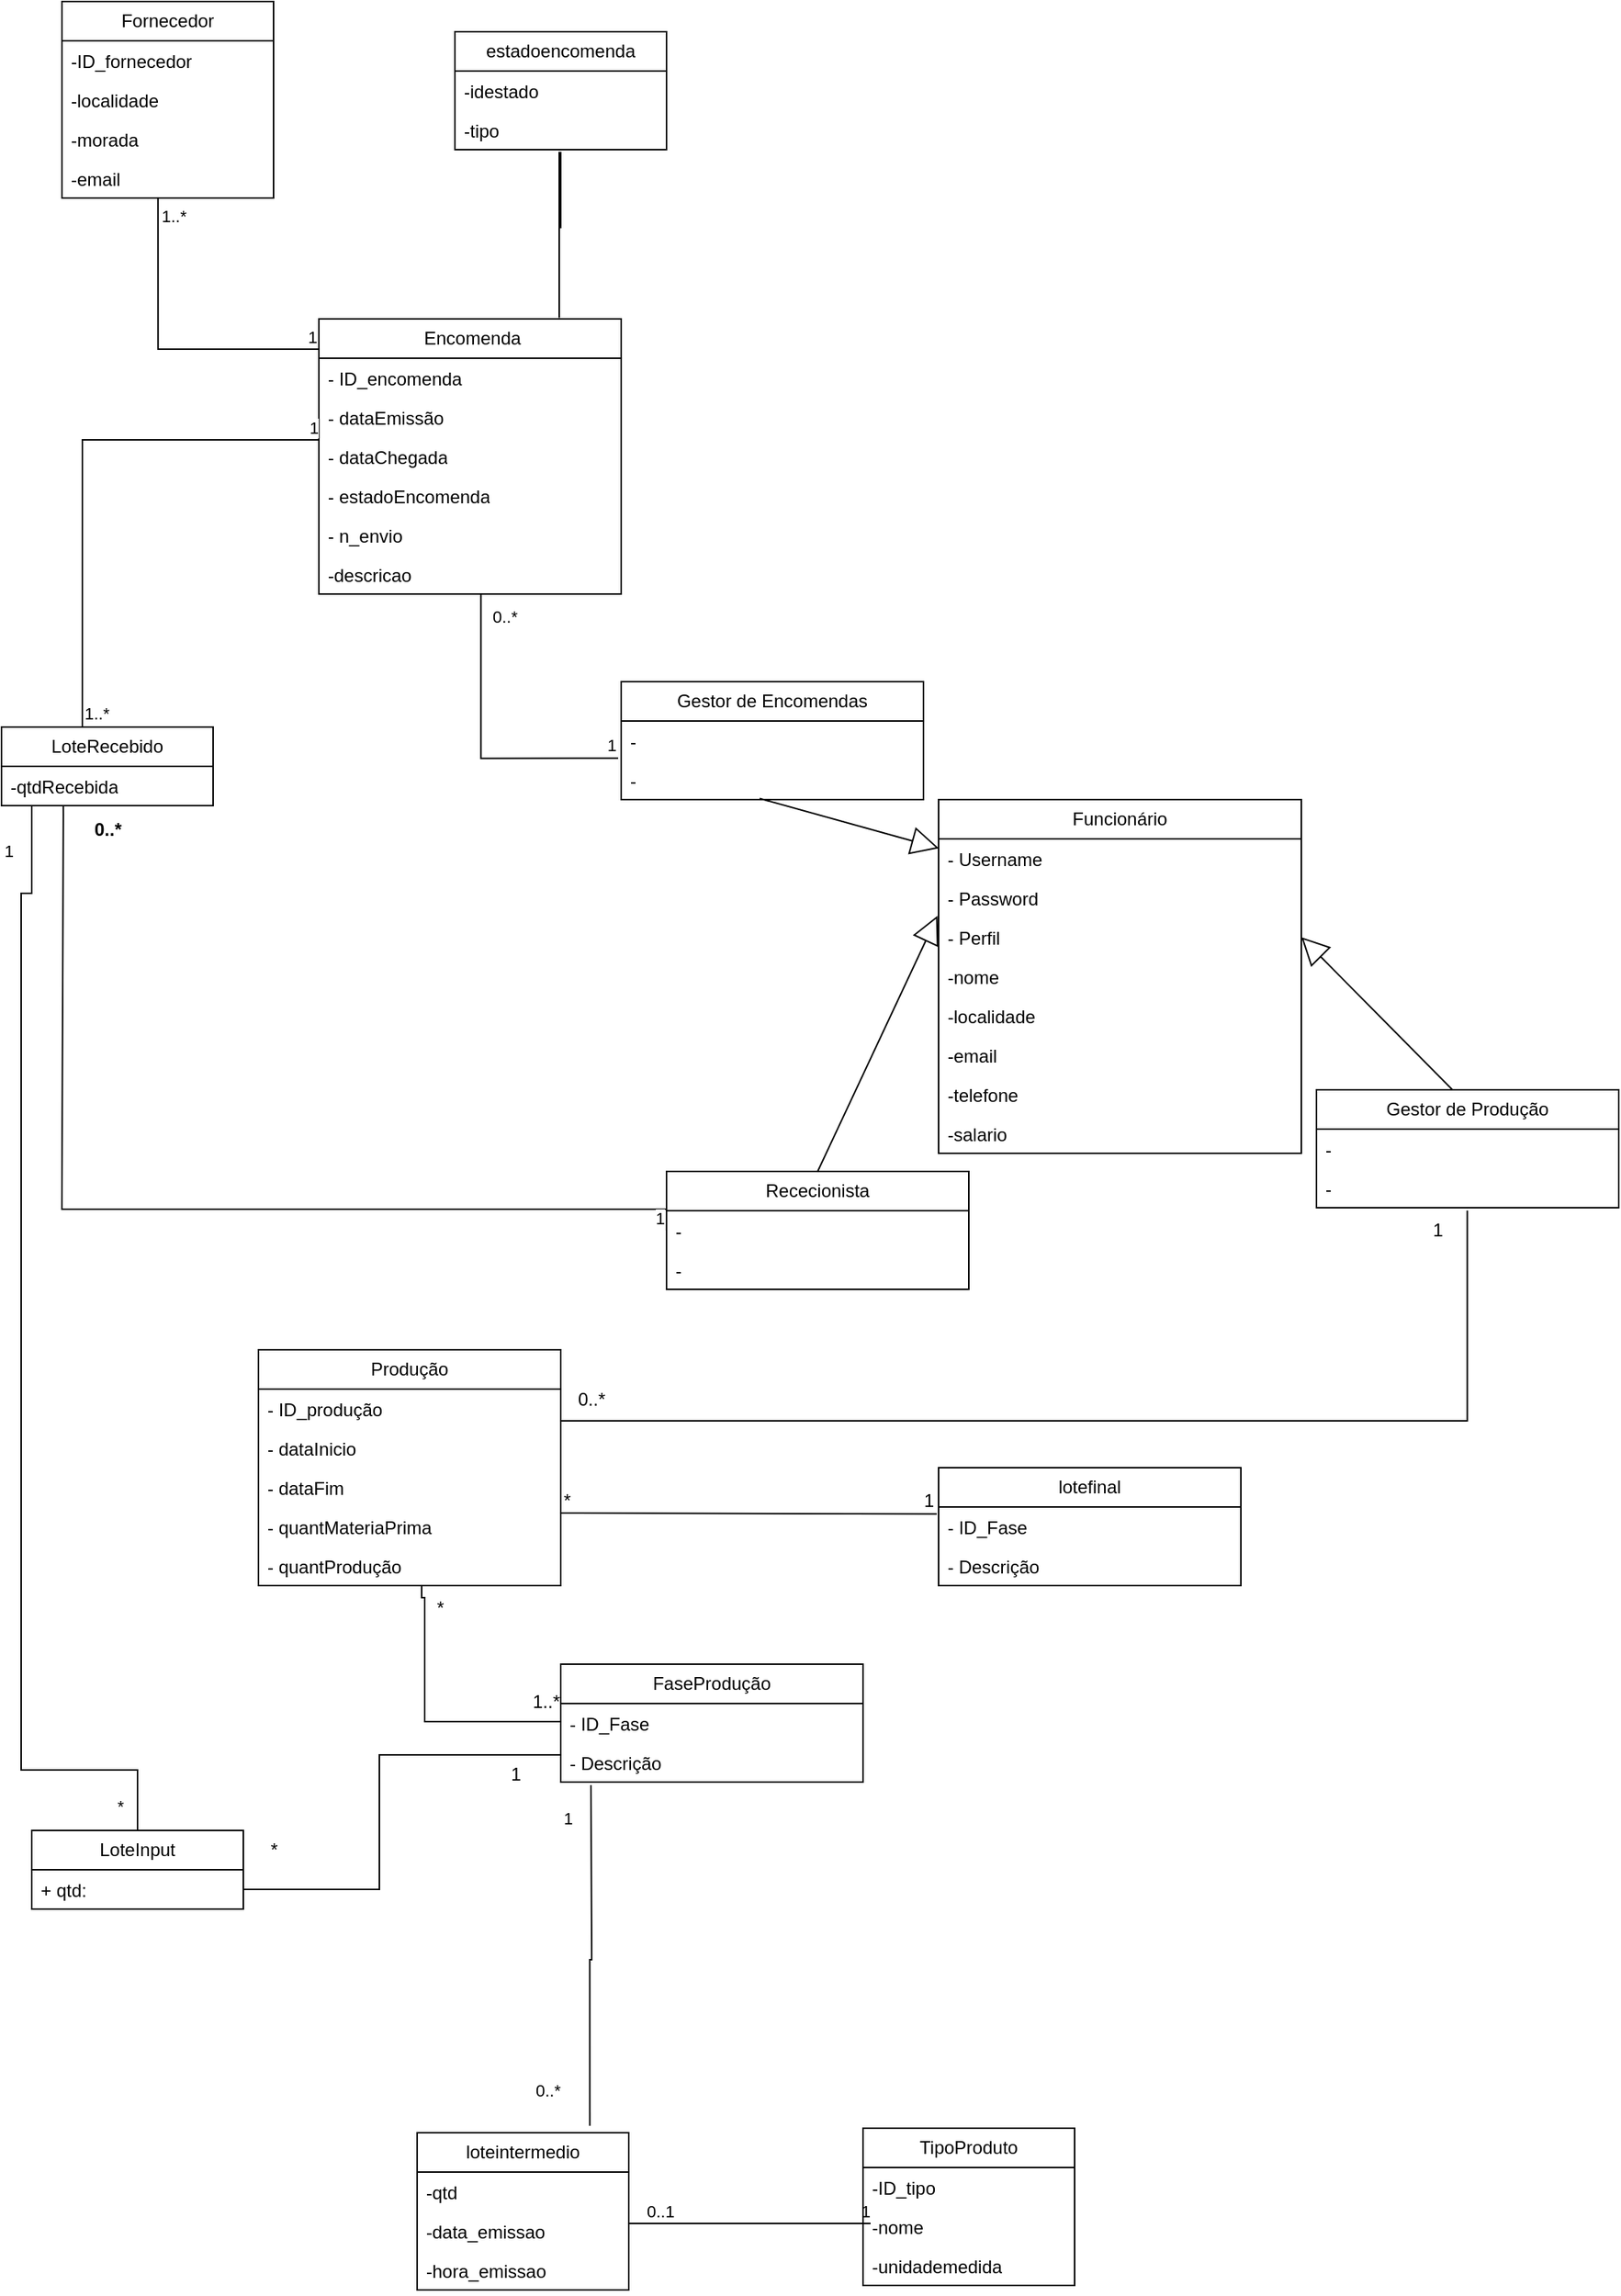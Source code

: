 <mxfile version="22.0.3" type="device">
  <diagram name="Página-1" id="_2WUjGZUU6xt6e4hDjgj">
    <mxGraphModel dx="2127" dy="4310" grid="1" gridSize="10" guides="1" tooltips="1" connect="1" arrows="1" fold="1" page="1" pageScale="1" pageWidth="4681" pageHeight="3300" math="0" shadow="0">
      <root>
        <mxCell id="0" />
        <mxCell id="1" parent="0" />
        <mxCell id="dljGTDLti9CXz1hMdPjG-8" value="Funcionário" style="swimlane;fontStyle=0;childLayout=stackLayout;horizontal=1;startSize=26;fillColor=none;horizontalStack=0;resizeParent=1;resizeParentMax=0;resizeLast=0;collapsible=1;marginBottom=0;whiteSpace=wrap;html=1;" parent="1" vertex="1">
          <mxGeometry x="730" y="388" width="240" height="234" as="geometry" />
        </mxCell>
        <mxCell id="dljGTDLti9CXz1hMdPjG-12" value="- Username" style="text;strokeColor=none;fillColor=none;align=left;verticalAlign=top;spacingLeft=4;spacingRight=4;overflow=hidden;rotatable=0;points=[[0,0.5],[1,0.5]];portConstraint=eastwest;whiteSpace=wrap;html=1;" parent="dljGTDLti9CXz1hMdPjG-8" vertex="1">
          <mxGeometry y="26" width="240" height="26" as="geometry" />
        </mxCell>
        <mxCell id="dljGTDLti9CXz1hMdPjG-25" value="- Password" style="text;strokeColor=none;fillColor=none;align=left;verticalAlign=top;spacingLeft=4;spacingRight=4;overflow=hidden;rotatable=0;points=[[0,0.5],[1,0.5]];portConstraint=eastwest;whiteSpace=wrap;html=1;" parent="dljGTDLti9CXz1hMdPjG-8" vertex="1">
          <mxGeometry y="52" width="240" height="26" as="geometry" />
        </mxCell>
        <mxCell id="dljGTDLti9CXz1hMdPjG-13" value="- Perfil" style="text;strokeColor=none;fillColor=none;align=left;verticalAlign=top;spacingLeft=4;spacingRight=4;overflow=hidden;rotatable=0;points=[[0,0.5],[1,0.5]];portConstraint=eastwest;whiteSpace=wrap;html=1;" parent="dljGTDLti9CXz1hMdPjG-8" vertex="1">
          <mxGeometry y="78" width="240" height="26" as="geometry" />
        </mxCell>
        <mxCell id="NJJ3KSWrFq-DJpHe8Zja-41" value="-nome" style="text;strokeColor=none;fillColor=none;align=left;verticalAlign=top;spacingLeft=4;spacingRight=4;overflow=hidden;rotatable=0;points=[[0,0.5],[1,0.5]];portConstraint=eastwest;whiteSpace=wrap;html=1;" parent="dljGTDLti9CXz1hMdPjG-8" vertex="1">
          <mxGeometry y="104" width="240" height="26" as="geometry" />
        </mxCell>
        <mxCell id="NJJ3KSWrFq-DJpHe8Zja-42" value="-localidade" style="text;strokeColor=none;fillColor=none;align=left;verticalAlign=top;spacingLeft=4;spacingRight=4;overflow=hidden;rotatable=0;points=[[0,0.5],[1,0.5]];portConstraint=eastwest;whiteSpace=wrap;html=1;" parent="dljGTDLti9CXz1hMdPjG-8" vertex="1">
          <mxGeometry y="130" width="240" height="26" as="geometry" />
        </mxCell>
        <mxCell id="NJJ3KSWrFq-DJpHe8Zja-43" value="-email" style="text;strokeColor=none;fillColor=none;align=left;verticalAlign=top;spacingLeft=4;spacingRight=4;overflow=hidden;rotatable=0;points=[[0,0.5],[1,0.5]];portConstraint=eastwest;whiteSpace=wrap;html=1;" parent="dljGTDLti9CXz1hMdPjG-8" vertex="1">
          <mxGeometry y="156" width="240" height="26" as="geometry" />
        </mxCell>
        <mxCell id="NJJ3KSWrFq-DJpHe8Zja-44" value="-telefone" style="text;strokeColor=none;fillColor=none;align=left;verticalAlign=top;spacingLeft=4;spacingRight=4;overflow=hidden;rotatable=0;points=[[0,0.5],[1,0.5]];portConstraint=eastwest;whiteSpace=wrap;html=1;" parent="dljGTDLti9CXz1hMdPjG-8" vertex="1">
          <mxGeometry y="182" width="240" height="26" as="geometry" />
        </mxCell>
        <mxCell id="NJJ3KSWrFq-DJpHe8Zja-45" value="-salario" style="text;strokeColor=none;fillColor=none;align=left;verticalAlign=top;spacingLeft=4;spacingRight=4;overflow=hidden;rotatable=0;points=[[0,0.5],[1,0.5]];portConstraint=eastwest;whiteSpace=wrap;html=1;" parent="dljGTDLti9CXz1hMdPjG-8" vertex="1">
          <mxGeometry y="208" width="240" height="26" as="geometry" />
        </mxCell>
        <mxCell id="dljGTDLti9CXz1hMdPjG-14" value="Gestor de Produção" style="swimlane;fontStyle=0;childLayout=stackLayout;horizontal=1;startSize=26;fillColor=none;horizontalStack=0;resizeParent=1;resizeParentMax=0;resizeLast=0;collapsible=1;marginBottom=0;whiteSpace=wrap;html=1;" parent="1" vertex="1">
          <mxGeometry x="980" y="580" width="200" height="78" as="geometry" />
        </mxCell>
        <mxCell id="dljGTDLti9CXz1hMdPjG-15" value="-" style="text;strokeColor=none;fillColor=none;align=left;verticalAlign=top;spacingLeft=4;spacingRight=4;overflow=hidden;rotatable=0;points=[[0,0.5],[1,0.5]];portConstraint=eastwest;whiteSpace=wrap;html=1;" parent="dljGTDLti9CXz1hMdPjG-14" vertex="1">
          <mxGeometry y="26" width="200" height="26" as="geometry" />
        </mxCell>
        <mxCell id="dljGTDLti9CXz1hMdPjG-16" value="-" style="text;strokeColor=none;fillColor=none;align=left;verticalAlign=top;spacingLeft=4;spacingRight=4;overflow=hidden;rotatable=0;points=[[0,0.5],[1,0.5]];portConstraint=eastwest;whiteSpace=wrap;html=1;" parent="dljGTDLti9CXz1hMdPjG-14" vertex="1">
          <mxGeometry y="52" width="200" height="26" as="geometry" />
        </mxCell>
        <mxCell id="dljGTDLti9CXz1hMdPjG-17" value="Rececionista" style="swimlane;fontStyle=0;childLayout=stackLayout;horizontal=1;startSize=26;fillColor=none;horizontalStack=0;resizeParent=1;resizeParentMax=0;resizeLast=0;collapsible=1;marginBottom=0;whiteSpace=wrap;html=1;" parent="1" vertex="1">
          <mxGeometry x="550" y="634" width="200" height="78" as="geometry" />
        </mxCell>
        <mxCell id="dljGTDLti9CXz1hMdPjG-18" value="-" style="text;strokeColor=none;fillColor=none;align=left;verticalAlign=top;spacingLeft=4;spacingRight=4;overflow=hidden;rotatable=0;points=[[0,0.5],[1,0.5]];portConstraint=eastwest;whiteSpace=wrap;html=1;" parent="dljGTDLti9CXz1hMdPjG-17" vertex="1">
          <mxGeometry y="26" width="200" height="26" as="geometry" />
        </mxCell>
        <mxCell id="dljGTDLti9CXz1hMdPjG-19" value="-" style="text;strokeColor=none;fillColor=none;align=left;verticalAlign=top;spacingLeft=4;spacingRight=4;overflow=hidden;rotatable=0;points=[[0,0.5],[1,0.5]];portConstraint=eastwest;whiteSpace=wrap;html=1;" parent="dljGTDLti9CXz1hMdPjG-17" vertex="1">
          <mxGeometry y="52" width="200" height="26" as="geometry" />
        </mxCell>
        <mxCell id="dljGTDLti9CXz1hMdPjG-20" value="Gestor de Encomendas" style="swimlane;fontStyle=0;childLayout=stackLayout;horizontal=1;startSize=26;fillColor=none;horizontalStack=0;resizeParent=1;resizeParentMax=0;resizeLast=0;collapsible=1;marginBottom=0;whiteSpace=wrap;html=1;" parent="1" vertex="1">
          <mxGeometry x="520" y="310" width="200" height="78" as="geometry" />
        </mxCell>
        <mxCell id="dljGTDLti9CXz1hMdPjG-21" value="-" style="text;strokeColor=none;fillColor=none;align=left;verticalAlign=top;spacingLeft=4;spacingRight=4;overflow=hidden;rotatable=0;points=[[0,0.5],[1,0.5]];portConstraint=eastwest;whiteSpace=wrap;html=1;" parent="dljGTDLti9CXz1hMdPjG-20" vertex="1">
          <mxGeometry y="26" width="200" height="26" as="geometry" />
        </mxCell>
        <mxCell id="dljGTDLti9CXz1hMdPjG-22" value="-" style="text;strokeColor=none;fillColor=none;align=left;verticalAlign=top;spacingLeft=4;spacingRight=4;overflow=hidden;rotatable=0;points=[[0,0.5],[1,0.5]];portConstraint=eastwest;whiteSpace=wrap;html=1;" parent="dljGTDLti9CXz1hMdPjG-20" vertex="1">
          <mxGeometry y="52" width="200" height="26" as="geometry" />
        </mxCell>
        <mxCell id="dljGTDLti9CXz1hMdPjG-42" value="Produção" style="swimlane;fontStyle=0;childLayout=stackLayout;horizontal=1;startSize=26;fillColor=none;horizontalStack=0;resizeParent=1;resizeParentMax=0;resizeLast=0;collapsible=1;marginBottom=0;whiteSpace=wrap;html=1;" parent="1" vertex="1">
          <mxGeometry x="280" y="752" width="200" height="156" as="geometry" />
        </mxCell>
        <mxCell id="dljGTDLti9CXz1hMdPjG-43" value="- ID_produção" style="text;strokeColor=none;fillColor=none;align=left;verticalAlign=top;spacingLeft=4;spacingRight=4;overflow=hidden;rotatable=0;points=[[0,0.5],[1,0.5]];portConstraint=eastwest;whiteSpace=wrap;html=1;" parent="dljGTDLti9CXz1hMdPjG-42" vertex="1">
          <mxGeometry y="26" width="200" height="26" as="geometry" />
        </mxCell>
        <mxCell id="dljGTDLti9CXz1hMdPjG-44" value="- dataInicio" style="text;strokeColor=none;fillColor=none;align=left;verticalAlign=top;spacingLeft=4;spacingRight=4;overflow=hidden;rotatable=0;points=[[0,0.5],[1,0.5]];portConstraint=eastwest;whiteSpace=wrap;html=1;" parent="dljGTDLti9CXz1hMdPjG-42" vertex="1">
          <mxGeometry y="52" width="200" height="26" as="geometry" />
        </mxCell>
        <mxCell id="dljGTDLti9CXz1hMdPjG-51" value="- dataFim" style="text;strokeColor=none;fillColor=none;align=left;verticalAlign=top;spacingLeft=4;spacingRight=4;overflow=hidden;rotatable=0;points=[[0,0.5],[1,0.5]];portConstraint=eastwest;whiteSpace=wrap;html=1;" parent="dljGTDLti9CXz1hMdPjG-42" vertex="1">
          <mxGeometry y="78" width="200" height="26" as="geometry" />
        </mxCell>
        <mxCell id="dljGTDLti9CXz1hMdPjG-52" value="- quantMateriaPrima" style="text;strokeColor=none;fillColor=none;align=left;verticalAlign=top;spacingLeft=4;spacingRight=4;overflow=hidden;rotatable=0;points=[[0,0.5],[1,0.5]];portConstraint=eastwest;whiteSpace=wrap;html=1;" parent="dljGTDLti9CXz1hMdPjG-42" vertex="1">
          <mxGeometry y="104" width="200" height="26" as="geometry" />
        </mxCell>
        <mxCell id="dljGTDLti9CXz1hMdPjG-50" value="- quantProdução" style="text;strokeColor=none;fillColor=none;align=left;verticalAlign=top;spacingLeft=4;spacingRight=4;overflow=hidden;rotatable=0;points=[[0,0.5],[1,0.5]];portConstraint=eastwest;whiteSpace=wrap;html=1;" parent="dljGTDLti9CXz1hMdPjG-42" vertex="1">
          <mxGeometry y="130" width="200" height="26" as="geometry" />
        </mxCell>
        <mxCell id="dljGTDLti9CXz1hMdPjG-45" value="" style="endArrow=none;html=1;edgeStyle=orthogonalEdgeStyle;rounded=0;exitX=1;exitY=0.5;exitDx=0;exitDy=0;entryX=0.499;entryY=1.073;entryDx=0;entryDy=0;entryPerimeter=0;" parent="1" source="dljGTDLti9CXz1hMdPjG-43" target="dljGTDLti9CXz1hMdPjG-16" edge="1">
          <mxGeometry relative="1" as="geometry">
            <mxPoint x="520" y="798.44" as="sourcePoint" />
            <mxPoint x="650" y="740" as="targetPoint" />
            <Array as="points">
              <mxPoint x="1080" y="799" />
            </Array>
          </mxGeometry>
        </mxCell>
        <mxCell id="dljGTDLti9CXz1hMdPjG-48" value="1" style="text;html=1;align=center;verticalAlign=middle;resizable=0;points=[];autosize=1;strokeColor=none;fillColor=none;" parent="1" vertex="1">
          <mxGeometry x="1045" y="658" width="30" height="30" as="geometry" />
        </mxCell>
        <mxCell id="dljGTDLti9CXz1hMdPjG-49" value="0..*" style="text;html=1;align=center;verticalAlign=middle;resizable=0;points=[];autosize=1;strokeColor=none;fillColor=none;" parent="1" vertex="1">
          <mxGeometry x="480" y="770" width="40" height="30" as="geometry" />
        </mxCell>
        <mxCell id="dljGTDLti9CXz1hMdPjG-53" value="FaseProdução" style="swimlane;fontStyle=0;childLayout=stackLayout;horizontal=1;startSize=26;fillColor=none;horizontalStack=0;resizeParent=1;resizeParentMax=0;resizeLast=0;collapsible=1;marginBottom=0;whiteSpace=wrap;html=1;" parent="1" vertex="1">
          <mxGeometry x="480" y="960" width="200" height="78" as="geometry" />
        </mxCell>
        <mxCell id="dljGTDLti9CXz1hMdPjG-54" value="- ID_Fase" style="text;strokeColor=none;fillColor=none;align=left;verticalAlign=top;spacingLeft=4;spacingRight=4;overflow=hidden;rotatable=0;points=[[0,0.5],[1,0.5]];portConstraint=eastwest;whiteSpace=wrap;html=1;" parent="dljGTDLti9CXz1hMdPjG-53" vertex="1">
          <mxGeometry y="26" width="200" height="26" as="geometry" />
        </mxCell>
        <mxCell id="dljGTDLti9CXz1hMdPjG-55" value="- Descrição" style="text;strokeColor=none;fillColor=none;align=left;verticalAlign=top;spacingLeft=4;spacingRight=4;overflow=hidden;rotatable=0;points=[[0,0.5],[1,0.5]];portConstraint=eastwest;whiteSpace=wrap;html=1;" parent="dljGTDLti9CXz1hMdPjG-53" vertex="1">
          <mxGeometry y="52" width="200" height="26" as="geometry" />
        </mxCell>
        <mxCell id="dljGTDLti9CXz1hMdPjG-60" value="" style="endArrow=none;html=1;edgeStyle=orthogonalEdgeStyle;rounded=0;exitX=0.54;exitY=1.009;exitDx=0;exitDy=0;exitPerimeter=0;" parent="1" source="dljGTDLti9CXz1hMdPjG-50" target="dljGTDLti9CXz1hMdPjG-54" edge="1">
          <mxGeometry relative="1" as="geometry">
            <mxPoint x="390" y="930" as="sourcePoint" />
            <mxPoint x="450" y="998.44" as="targetPoint" />
            <Array as="points">
              <mxPoint x="390" y="916" />
              <mxPoint x="390" y="998" />
            </Array>
          </mxGeometry>
        </mxCell>
        <mxCell id="dljGTDLti9CXz1hMdPjG-63" value="*" style="text;html=1;align=center;verticalAlign=middle;resizable=0;points=[];autosize=1;strokeColor=none;fillColor=none;" parent="1" vertex="1">
          <mxGeometry x="385" y="908" width="30" height="30" as="geometry" />
        </mxCell>
        <mxCell id="dljGTDLti9CXz1hMdPjG-64" value="1..*" style="text;html=1;align=center;verticalAlign=middle;resizable=0;points=[];autosize=1;strokeColor=none;fillColor=none;" parent="1" vertex="1">
          <mxGeometry x="450" y="970" width="40" height="30" as="geometry" />
        </mxCell>
        <mxCell id="dljGTDLti9CXz1hMdPjG-65" value="&amp;nbsp;Encomenda" style="swimlane;fontStyle=0;childLayout=stackLayout;horizontal=1;startSize=26;fillColor=none;horizontalStack=0;resizeParent=1;resizeParentMax=0;resizeLast=0;collapsible=1;marginBottom=0;whiteSpace=wrap;html=1;" parent="1" vertex="1">
          <mxGeometry x="320" y="70" width="200" height="182" as="geometry" />
        </mxCell>
        <mxCell id="dljGTDLti9CXz1hMdPjG-66" value="- ID_encomenda" style="text;strokeColor=none;fillColor=none;align=left;verticalAlign=top;spacingLeft=4;spacingRight=4;overflow=hidden;rotatable=0;points=[[0,0.5],[1,0.5]];portConstraint=eastwest;whiteSpace=wrap;html=1;" parent="dljGTDLti9CXz1hMdPjG-65" vertex="1">
          <mxGeometry y="26" width="200" height="26" as="geometry" />
        </mxCell>
        <mxCell id="dljGTDLti9CXz1hMdPjG-67" value="- dataEmissão" style="text;strokeColor=none;fillColor=none;align=left;verticalAlign=top;spacingLeft=4;spacingRight=4;overflow=hidden;rotatable=0;points=[[0,0.5],[1,0.5]];portConstraint=eastwest;whiteSpace=wrap;html=1;" parent="dljGTDLti9CXz1hMdPjG-65" vertex="1">
          <mxGeometry y="52" width="200" height="26" as="geometry" />
        </mxCell>
        <mxCell id="dljGTDLti9CXz1hMdPjG-72" value="- dataChegada" style="text;strokeColor=none;fillColor=none;align=left;verticalAlign=top;spacingLeft=4;spacingRight=4;overflow=hidden;rotatable=0;points=[[0,0.5],[1,0.5]];portConstraint=eastwest;whiteSpace=wrap;html=1;" parent="dljGTDLti9CXz1hMdPjG-65" vertex="1">
          <mxGeometry y="78" width="200" height="26" as="geometry" />
        </mxCell>
        <mxCell id="dljGTDLti9CXz1hMdPjG-71" value="- estadoEncomenda" style="text;strokeColor=none;fillColor=none;align=left;verticalAlign=top;spacingLeft=4;spacingRight=4;overflow=hidden;rotatable=0;points=[[0,0.5],[1,0.5]];portConstraint=eastwest;whiteSpace=wrap;html=1;" parent="dljGTDLti9CXz1hMdPjG-65" vertex="1">
          <mxGeometry y="104" width="200" height="26" as="geometry" />
        </mxCell>
        <mxCell id="dljGTDLti9CXz1hMdPjG-73" value="- n_envio" style="text;strokeColor=none;fillColor=none;align=left;verticalAlign=top;spacingLeft=4;spacingRight=4;overflow=hidden;rotatable=0;points=[[0,0.5],[1,0.5]];portConstraint=eastwest;whiteSpace=wrap;html=1;" parent="dljGTDLti9CXz1hMdPjG-65" vertex="1">
          <mxGeometry y="130" width="200" height="26" as="geometry" />
        </mxCell>
        <mxCell id="NJJ3KSWrFq-DJpHe8Zja-10" value="-descricao" style="text;strokeColor=none;fillColor=none;align=left;verticalAlign=top;spacingLeft=4;spacingRight=4;overflow=hidden;rotatable=0;points=[[0,0.5],[1,0.5]];portConstraint=eastwest;whiteSpace=wrap;html=1;" parent="dljGTDLti9CXz1hMdPjG-65" vertex="1">
          <mxGeometry y="156" width="200" height="26" as="geometry" />
        </mxCell>
        <mxCell id="dljGTDLti9CXz1hMdPjG-80" value="" style="endArrow=none;html=1;edgeStyle=orthogonalEdgeStyle;rounded=0;entryX=-0.01;entryY=0.949;entryDx=0;entryDy=0;entryPerimeter=0;exitX=0.536;exitY=0.98;exitDx=0;exitDy=0;exitPerimeter=0;" parent="1" source="NJJ3KSWrFq-DJpHe8Zja-10" target="dljGTDLti9CXz1hMdPjG-21" edge="1">
          <mxGeometry relative="1" as="geometry">
            <mxPoint x="430" y="310" as="sourcePoint" />
            <mxPoint x="440" y="380" as="targetPoint" />
          </mxGeometry>
        </mxCell>
        <mxCell id="dljGTDLti9CXz1hMdPjG-81" value="0..*" style="edgeLabel;resizable=0;html=1;align=left;verticalAlign=bottom;" parent="dljGTDLti9CXz1hMdPjG-80" connectable="0" vertex="1">
          <mxGeometry x="-1" relative="1" as="geometry">
            <mxPoint x="6" y="24" as="offset" />
          </mxGeometry>
        </mxCell>
        <mxCell id="dljGTDLti9CXz1hMdPjG-82" value="1" style="edgeLabel;resizable=0;html=1;align=right;verticalAlign=bottom;" parent="dljGTDLti9CXz1hMdPjG-80" connectable="0" vertex="1">
          <mxGeometry x="1" relative="1" as="geometry" />
        </mxCell>
        <mxCell id="NJJ3KSWrFq-DJpHe8Zja-5" value="" style="endArrow=block;endSize=16;endFill=0;html=1;rounded=0;exitX=0.458;exitY=0.972;exitDx=0;exitDy=0;exitPerimeter=0;entryX=0.001;entryY=0.239;entryDx=0;entryDy=0;entryPerimeter=0;" parent="1" source="dljGTDLti9CXz1hMdPjG-22" target="dljGTDLti9CXz1hMdPjG-12" edge="1">
          <mxGeometry width="160" relative="1" as="geometry">
            <mxPoint x="540" y="490" as="sourcePoint" />
            <mxPoint x="700" y="490" as="targetPoint" />
          </mxGeometry>
        </mxCell>
        <mxCell id="NJJ3KSWrFq-DJpHe8Zja-7" value="" style="endArrow=block;endSize=16;endFill=0;html=1;rounded=0;exitX=0.5;exitY=0;exitDx=0;exitDy=0;entryX=-0.003;entryY=-0.045;entryDx=0;entryDy=0;entryPerimeter=0;" parent="1" source="dljGTDLti9CXz1hMdPjG-17" target="dljGTDLti9CXz1hMdPjG-13" edge="1">
          <mxGeometry width="160" relative="1" as="geometry">
            <mxPoint x="560" y="470" as="sourcePoint" />
            <mxPoint x="618" y="583" as="targetPoint" />
          </mxGeometry>
        </mxCell>
        <mxCell id="NJJ3KSWrFq-DJpHe8Zja-6" value="" style="endArrow=block;endSize=16;endFill=0;html=1;rounded=0;entryX=1;entryY=0.5;entryDx=0;entryDy=0;" parent="1" target="dljGTDLti9CXz1hMdPjG-13" edge="1">
          <mxGeometry width="160" relative="1" as="geometry">
            <mxPoint x="1070" y="580" as="sourcePoint" />
            <mxPoint x="1114" y="626" as="targetPoint" />
          </mxGeometry>
        </mxCell>
        <mxCell id="NJJ3KSWrFq-DJpHe8Zja-11" value="LoteRecebido" style="swimlane;fontStyle=0;childLayout=stackLayout;horizontal=1;startSize=26;fillColor=none;horizontalStack=0;resizeParent=1;resizeParentMax=0;resizeLast=0;collapsible=1;marginBottom=0;whiteSpace=wrap;html=1;" parent="1" vertex="1">
          <mxGeometry x="110" y="340" width="140" height="52" as="geometry" />
        </mxCell>
        <mxCell id="NJJ3KSWrFq-DJpHe8Zja-12" value="-qtdRecebida" style="text;strokeColor=none;fillColor=none;align=left;verticalAlign=top;spacingLeft=4;spacingRight=4;overflow=hidden;rotatable=0;points=[[0,0.5],[1,0.5]];portConstraint=eastwest;whiteSpace=wrap;html=1;" parent="NJJ3KSWrFq-DJpHe8Zja-11" vertex="1">
          <mxGeometry y="26" width="140" height="26" as="geometry" />
        </mxCell>
        <mxCell id="NJJ3KSWrFq-DJpHe8Zja-15" value="" style="endArrow=none;html=1;edgeStyle=orthogonalEdgeStyle;rounded=0;exitX=0.382;exitY=-0.002;exitDx=0;exitDy=0;exitPerimeter=0;" parent="1" source="NJJ3KSWrFq-DJpHe8Zja-11" edge="1">
          <mxGeometry relative="1" as="geometry">
            <mxPoint x="170" y="150" as="sourcePoint" />
            <mxPoint x="320" y="150" as="targetPoint" />
            <Array as="points">
              <mxPoint x="164" y="150" />
            </Array>
          </mxGeometry>
        </mxCell>
        <mxCell id="NJJ3KSWrFq-DJpHe8Zja-16" value="1..*" style="edgeLabel;resizable=0;html=1;align=left;verticalAlign=bottom;" parent="NJJ3KSWrFq-DJpHe8Zja-15" connectable="0" vertex="1">
          <mxGeometry x="-1" relative="1" as="geometry" />
        </mxCell>
        <mxCell id="NJJ3KSWrFq-DJpHe8Zja-17" value="1" style="edgeLabel;resizable=0;html=1;align=right;verticalAlign=bottom;" parent="NJJ3KSWrFq-DJpHe8Zja-15" connectable="0" vertex="1">
          <mxGeometry x="1" relative="1" as="geometry" />
        </mxCell>
        <mxCell id="NJJ3KSWrFq-DJpHe8Zja-18" value="" style="endArrow=none;html=1;edgeStyle=orthogonalEdgeStyle;rounded=0;exitX=0.364;exitY=0.972;exitDx=0;exitDy=0;exitPerimeter=0;entryX=0;entryY=0.5;entryDx=0;entryDy=0;" parent="1" edge="1">
          <mxGeometry relative="1" as="geometry">
            <mxPoint x="150.86" y="392.002" as="sourcePoint" />
            <mxPoint x="549.95" y="673.0" as="targetPoint" />
            <Array as="points">
              <mxPoint x="150.95" y="398" />
              <mxPoint x="149.95" y="398" />
              <mxPoint x="149.95" y="659" />
            </Array>
          </mxGeometry>
        </mxCell>
        <mxCell id="NJJ3KSWrFq-DJpHe8Zja-20" value="1" style="edgeLabel;resizable=0;html=1;align=right;verticalAlign=bottom;" parent="NJJ3KSWrFq-DJpHe8Zja-18" connectable="0" vertex="1">
          <mxGeometry x="1" relative="1" as="geometry" />
        </mxCell>
        <mxCell id="NJJ3KSWrFq-DJpHe8Zja-21" value="0..*" style="text;align=center;fontStyle=1;verticalAlign=middle;spacingLeft=3;spacingRight=3;strokeColor=none;rotatable=0;points=[[0,0.5],[1,0.5]];portConstraint=eastwest;html=1;" parent="1" vertex="1">
          <mxGeometry x="165" y="400" width="30" height="16" as="geometry" />
        </mxCell>
        <mxCell id="NJJ3KSWrFq-DJpHe8Zja-23" value="" style="endArrow=none;html=1;edgeStyle=orthogonalEdgeStyle;rounded=0;" parent="1" source="NJJ3KSWrFq-DJpHe8Zja-11" target="NJJ3KSWrFq-DJpHe8Zja-75" edge="1">
          <mxGeometry relative="1" as="geometry">
            <mxPoint x="50" y="480" as="sourcePoint" />
            <mxPoint x="480" y="1030" as="targetPoint" />
            <Array as="points">
              <mxPoint x="130" y="450" />
              <mxPoint x="123" y="450" />
              <mxPoint x="123" y="1030" />
              <mxPoint x="200" y="1030" />
            </Array>
          </mxGeometry>
        </mxCell>
        <mxCell id="NJJ3KSWrFq-DJpHe8Zja-24" value="1" style="edgeLabel;resizable=0;html=1;align=left;verticalAlign=bottom;" parent="NJJ3KSWrFq-DJpHe8Zja-23" connectable="0" vertex="1">
          <mxGeometry x="-1" relative="1" as="geometry">
            <mxPoint x="-20" y="38" as="offset" />
          </mxGeometry>
        </mxCell>
        <mxCell id="NJJ3KSWrFq-DJpHe8Zja-25" value="*" style="edgeLabel;resizable=0;html=1;align=right;verticalAlign=bottom;" parent="NJJ3KSWrFq-DJpHe8Zja-23" connectable="0" vertex="1">
          <mxGeometry x="1" relative="1" as="geometry">
            <mxPoint x="-9" y="-8" as="offset" />
          </mxGeometry>
        </mxCell>
        <mxCell id="NJJ3KSWrFq-DJpHe8Zja-26" value="loteintermedio" style="swimlane;fontStyle=0;childLayout=stackLayout;horizontal=1;startSize=26;fillColor=none;horizontalStack=0;resizeParent=1;resizeParentMax=0;resizeLast=0;collapsible=1;marginBottom=0;whiteSpace=wrap;html=1;" parent="1" vertex="1">
          <mxGeometry x="385" y="1270" width="140" height="104" as="geometry" />
        </mxCell>
        <mxCell id="NJJ3KSWrFq-DJpHe8Zja-27" value="-qtd" style="text;strokeColor=none;fillColor=none;align=left;verticalAlign=top;spacingLeft=4;spacingRight=4;overflow=hidden;rotatable=0;points=[[0,0.5],[1,0.5]];portConstraint=eastwest;whiteSpace=wrap;html=1;" parent="NJJ3KSWrFq-DJpHe8Zja-26" vertex="1">
          <mxGeometry y="26" width="140" height="26" as="geometry" />
        </mxCell>
        <mxCell id="NJJ3KSWrFq-DJpHe8Zja-28" value="-data_emissao" style="text;strokeColor=none;fillColor=none;align=left;verticalAlign=top;spacingLeft=4;spacingRight=4;overflow=hidden;rotatable=0;points=[[0,0.5],[1,0.5]];portConstraint=eastwest;whiteSpace=wrap;html=1;" parent="NJJ3KSWrFq-DJpHe8Zja-26" vertex="1">
          <mxGeometry y="52" width="140" height="26" as="geometry" />
        </mxCell>
        <mxCell id="NJJ3KSWrFq-DJpHe8Zja-29" value="-hora_emissao" style="text;strokeColor=none;fillColor=none;align=left;verticalAlign=top;spacingLeft=4;spacingRight=4;overflow=hidden;rotatable=0;points=[[0,0.5],[1,0.5]];portConstraint=eastwest;whiteSpace=wrap;html=1;" parent="NJJ3KSWrFq-DJpHe8Zja-26" vertex="1">
          <mxGeometry y="78" width="140" height="26" as="geometry" />
        </mxCell>
        <mxCell id="NJJ3KSWrFq-DJpHe8Zja-35" value="" style="endArrow=none;html=1;edgeStyle=orthogonalEdgeStyle;rounded=0;entryX=0.816;entryY=-0.044;entryDx=0;entryDy=0;entryPerimeter=0;" parent="1" target="NJJ3KSWrFq-DJpHe8Zja-26" edge="1">
          <mxGeometry relative="1" as="geometry">
            <mxPoint x="500" y="1040" as="sourcePoint" />
            <mxPoint x="660" y="1040" as="targetPoint" />
          </mxGeometry>
        </mxCell>
        <mxCell id="NJJ3KSWrFq-DJpHe8Zja-36" value="1" style="edgeLabel;resizable=0;html=1;align=left;verticalAlign=bottom;" parent="NJJ3KSWrFq-DJpHe8Zja-35" connectable="0" vertex="1">
          <mxGeometry x="-1" relative="1" as="geometry">
            <mxPoint x="-20" y="30" as="offset" />
          </mxGeometry>
        </mxCell>
        <mxCell id="NJJ3KSWrFq-DJpHe8Zja-37" value="0..*" style="edgeLabel;resizable=0;html=1;align=right;verticalAlign=bottom;" parent="NJJ3KSWrFq-DJpHe8Zja-35" connectable="0" vertex="1">
          <mxGeometry x="1" relative="1" as="geometry">
            <mxPoint x="-19" y="-15" as="offset" />
          </mxGeometry>
        </mxCell>
        <mxCell id="NJJ3KSWrFq-DJpHe8Zja-46" value="Fornecedor" style="swimlane;fontStyle=0;childLayout=stackLayout;horizontal=1;startSize=26;fillColor=none;horizontalStack=0;resizeParent=1;resizeParentMax=0;resizeLast=0;collapsible=1;marginBottom=0;whiteSpace=wrap;html=1;" parent="1" vertex="1">
          <mxGeometry x="150" y="-140" width="140" height="130" as="geometry" />
        </mxCell>
        <mxCell id="NJJ3KSWrFq-DJpHe8Zja-47" value="-ID_fornecedor" style="text;strokeColor=none;fillColor=none;align=left;verticalAlign=top;spacingLeft=4;spacingRight=4;overflow=hidden;rotatable=0;points=[[0,0.5],[1,0.5]];portConstraint=eastwest;whiteSpace=wrap;html=1;" parent="NJJ3KSWrFq-DJpHe8Zja-46" vertex="1">
          <mxGeometry y="26" width="140" height="26" as="geometry" />
        </mxCell>
        <mxCell id="NJJ3KSWrFq-DJpHe8Zja-48" value="-localidade" style="text;strokeColor=none;fillColor=none;align=left;verticalAlign=top;spacingLeft=4;spacingRight=4;overflow=hidden;rotatable=0;points=[[0,0.5],[1,0.5]];portConstraint=eastwest;whiteSpace=wrap;html=1;" parent="NJJ3KSWrFq-DJpHe8Zja-46" vertex="1">
          <mxGeometry y="52" width="140" height="26" as="geometry" />
        </mxCell>
        <mxCell id="NJJ3KSWrFq-DJpHe8Zja-49" value="-morada" style="text;strokeColor=none;fillColor=none;align=left;verticalAlign=top;spacingLeft=4;spacingRight=4;overflow=hidden;rotatable=0;points=[[0,0.5],[1,0.5]];portConstraint=eastwest;whiteSpace=wrap;html=1;" parent="NJJ3KSWrFq-DJpHe8Zja-46" vertex="1">
          <mxGeometry y="78" width="140" height="26" as="geometry" />
        </mxCell>
        <mxCell id="NJJ3KSWrFq-DJpHe8Zja-50" value="-email" style="text;strokeColor=none;fillColor=none;align=left;verticalAlign=top;spacingLeft=4;spacingRight=4;overflow=hidden;rotatable=0;points=[[0,0.5],[1,0.5]];portConstraint=eastwest;whiteSpace=wrap;html=1;" parent="NJJ3KSWrFq-DJpHe8Zja-46" vertex="1">
          <mxGeometry y="104" width="140" height="26" as="geometry" />
        </mxCell>
        <mxCell id="NJJ3KSWrFq-DJpHe8Zja-51" value="" style="endArrow=none;html=1;edgeStyle=orthogonalEdgeStyle;rounded=0;exitX=0.454;exitY=1.008;exitDx=0;exitDy=0;exitPerimeter=0;" parent="1" source="NJJ3KSWrFq-DJpHe8Zja-50" edge="1">
          <mxGeometry relative="1" as="geometry">
            <mxPoint x="160" y="90" as="sourcePoint" />
            <mxPoint x="320" y="90" as="targetPoint" />
            <Array as="points">
              <mxPoint x="214" y="90" />
            </Array>
          </mxGeometry>
        </mxCell>
        <mxCell id="NJJ3KSWrFq-DJpHe8Zja-52" value="1..*" style="edgeLabel;resizable=0;html=1;align=left;verticalAlign=bottom;" parent="NJJ3KSWrFq-DJpHe8Zja-51" connectable="0" vertex="1">
          <mxGeometry x="-1" relative="1" as="geometry">
            <mxPoint y="20" as="offset" />
          </mxGeometry>
        </mxCell>
        <mxCell id="NJJ3KSWrFq-DJpHe8Zja-53" value="1" style="edgeLabel;resizable=0;html=1;align=right;verticalAlign=bottom;" parent="NJJ3KSWrFq-DJpHe8Zja-51" connectable="0" vertex="1">
          <mxGeometry x="1" relative="1" as="geometry" />
        </mxCell>
        <mxCell id="NJJ3KSWrFq-DJpHe8Zja-54" value="" style="endArrow=none;html=1;edgeStyle=orthogonalEdgeStyle;rounded=0;exitX=0.795;exitY=-0.004;exitDx=0;exitDy=0;exitPerimeter=0;" parent="1" source="dljGTDLti9CXz1hMdPjG-65" edge="1">
          <mxGeometry relative="1" as="geometry">
            <mxPoint x="460" y="-40" as="sourcePoint" />
            <mxPoint x="480" y="10" as="targetPoint" />
            <Array as="points">
              <mxPoint x="479" y="-40" />
            </Array>
          </mxGeometry>
        </mxCell>
        <mxCell id="NJJ3KSWrFq-DJpHe8Zja-75" value="LoteInput" style="swimlane;fontStyle=0;childLayout=stackLayout;horizontal=1;startSize=26;fillColor=none;horizontalStack=0;resizeParent=1;resizeParentMax=0;resizeLast=0;collapsible=1;marginBottom=0;whiteSpace=wrap;html=1;" parent="1" vertex="1">
          <mxGeometry x="130" y="1070" width="140" height="52" as="geometry" />
        </mxCell>
        <mxCell id="NJJ3KSWrFq-DJpHe8Zja-76" value="+ qtd:" style="text;strokeColor=none;fillColor=none;align=left;verticalAlign=top;spacingLeft=4;spacingRight=4;overflow=hidden;rotatable=0;points=[[0,0.5],[1,0.5]];portConstraint=eastwest;whiteSpace=wrap;html=1;" parent="NJJ3KSWrFq-DJpHe8Zja-75" vertex="1">
          <mxGeometry y="26" width="140" height="26" as="geometry" />
        </mxCell>
        <mxCell id="NJJ3KSWrFq-DJpHe8Zja-79" style="edgeStyle=orthogonalEdgeStyle;rounded=0;orthogonalLoop=1;jettySize=auto;html=1;endArrow=none;endFill=0;" parent="1" source="NJJ3KSWrFq-DJpHe8Zja-76" target="dljGTDLti9CXz1hMdPjG-53" edge="1">
          <mxGeometry relative="1" as="geometry">
            <Array as="points">
              <mxPoint x="360" y="1109" />
              <mxPoint x="360" y="1020" />
            </Array>
          </mxGeometry>
        </mxCell>
        <mxCell id="NJJ3KSWrFq-DJpHe8Zja-80" value="*" style="text;html=1;align=center;verticalAlign=middle;resizable=0;points=[];autosize=1;strokeColor=none;fillColor=none;" parent="1" vertex="1">
          <mxGeometry x="275" y="1068" width="30" height="30" as="geometry" />
        </mxCell>
        <mxCell id="NJJ3KSWrFq-DJpHe8Zja-81" value="1" style="text;html=1;align=center;verticalAlign=middle;resizable=0;points=[];autosize=1;strokeColor=none;fillColor=none;" parent="1" vertex="1">
          <mxGeometry x="435" y="1018" width="30" height="30" as="geometry" />
        </mxCell>
        <mxCell id="NJJ3KSWrFq-DJpHe8Zja-82" value="" style="endArrow=none;html=1;edgeStyle=orthogonalEdgeStyle;rounded=0;" parent="1" edge="1">
          <mxGeometry relative="1" as="geometry">
            <mxPoint x="525" y="1330" as="sourcePoint" />
            <mxPoint x="685" y="1330" as="targetPoint" />
          </mxGeometry>
        </mxCell>
        <mxCell id="NJJ3KSWrFq-DJpHe8Zja-83" value="0..1" style="edgeLabel;resizable=0;html=1;align=left;verticalAlign=bottom;" parent="NJJ3KSWrFq-DJpHe8Zja-82" connectable="0" vertex="1">
          <mxGeometry x="-1" relative="1" as="geometry">
            <mxPoint x="10" as="offset" />
          </mxGeometry>
        </mxCell>
        <mxCell id="NJJ3KSWrFq-DJpHe8Zja-84" value="1" style="edgeLabel;resizable=0;html=1;align=right;verticalAlign=bottom;" parent="NJJ3KSWrFq-DJpHe8Zja-82" connectable="0" vertex="1">
          <mxGeometry x="1" relative="1" as="geometry" />
        </mxCell>
        <mxCell id="NJJ3KSWrFq-DJpHe8Zja-85" value="TipoProduto" style="swimlane;fontStyle=0;childLayout=stackLayout;horizontal=1;startSize=26;fillColor=none;horizontalStack=0;resizeParent=1;resizeParentMax=0;resizeLast=0;collapsible=1;marginBottom=0;whiteSpace=wrap;html=1;" parent="1" vertex="1">
          <mxGeometry x="680" y="1267" width="140" height="104" as="geometry" />
        </mxCell>
        <mxCell id="NJJ3KSWrFq-DJpHe8Zja-86" value="-ID_tipo" style="text;strokeColor=none;fillColor=none;align=left;verticalAlign=top;spacingLeft=4;spacingRight=4;overflow=hidden;rotatable=0;points=[[0,0.5],[1,0.5]];portConstraint=eastwest;whiteSpace=wrap;html=1;" parent="NJJ3KSWrFq-DJpHe8Zja-85" vertex="1">
          <mxGeometry y="26" width="140" height="26" as="geometry" />
        </mxCell>
        <mxCell id="NJJ3KSWrFq-DJpHe8Zja-87" value="-nome" style="text;strokeColor=none;fillColor=none;align=left;verticalAlign=top;spacingLeft=4;spacingRight=4;overflow=hidden;rotatable=0;points=[[0,0.5],[1,0.5]];portConstraint=eastwest;whiteSpace=wrap;html=1;" parent="NJJ3KSWrFq-DJpHe8Zja-85" vertex="1">
          <mxGeometry y="52" width="140" height="26" as="geometry" />
        </mxCell>
        <mxCell id="NJJ3KSWrFq-DJpHe8Zja-88" value="-unidademedida" style="text;strokeColor=none;fillColor=none;align=left;verticalAlign=top;spacingLeft=4;spacingRight=4;overflow=hidden;rotatable=0;points=[[0,0.5],[1,0.5]];portConstraint=eastwest;whiteSpace=wrap;html=1;" parent="NJJ3KSWrFq-DJpHe8Zja-85" vertex="1">
          <mxGeometry y="78" width="140" height="26" as="geometry" />
        </mxCell>
        <mxCell id="Do8bNpaZjkf8AuZrTXRq-1" value="lotefinal" style="swimlane;fontStyle=0;childLayout=stackLayout;horizontal=1;startSize=26;fillColor=none;horizontalStack=0;resizeParent=1;resizeParentMax=0;resizeLast=0;collapsible=1;marginBottom=0;whiteSpace=wrap;html=1;" vertex="1" parent="1">
          <mxGeometry x="730" y="830" width="200" height="78" as="geometry" />
        </mxCell>
        <mxCell id="Do8bNpaZjkf8AuZrTXRq-2" value="- ID_Fase" style="text;strokeColor=none;fillColor=none;align=left;verticalAlign=top;spacingLeft=4;spacingRight=4;overflow=hidden;rotatable=0;points=[[0,0.5],[1,0.5]];portConstraint=eastwest;whiteSpace=wrap;html=1;" vertex="1" parent="Do8bNpaZjkf8AuZrTXRq-1">
          <mxGeometry y="26" width="200" height="26" as="geometry" />
        </mxCell>
        <mxCell id="Do8bNpaZjkf8AuZrTXRq-3" value="- Descrição" style="text;strokeColor=none;fillColor=none;align=left;verticalAlign=top;spacingLeft=4;spacingRight=4;overflow=hidden;rotatable=0;points=[[0,0.5],[1,0.5]];portConstraint=eastwest;whiteSpace=wrap;html=1;" vertex="1" parent="Do8bNpaZjkf8AuZrTXRq-1">
          <mxGeometry y="52" width="200" height="26" as="geometry" />
        </mxCell>
        <mxCell id="Do8bNpaZjkf8AuZrTXRq-9" value="" style="endArrow=none;html=1;rounded=0;entryX=-0.006;entryY=0.177;entryDx=0;entryDy=0;entryPerimeter=0;" edge="1" parent="1" target="Do8bNpaZjkf8AuZrTXRq-2">
          <mxGeometry relative="1" as="geometry">
            <mxPoint x="480" y="860" as="sourcePoint" />
            <mxPoint x="640" y="860" as="targetPoint" />
          </mxGeometry>
        </mxCell>
        <mxCell id="Do8bNpaZjkf8AuZrTXRq-10" value="*" style="resizable=0;html=1;whiteSpace=wrap;align=left;verticalAlign=bottom;" connectable="0" vertex="1" parent="Do8bNpaZjkf8AuZrTXRq-9">
          <mxGeometry x="-1" relative="1" as="geometry" />
        </mxCell>
        <mxCell id="Do8bNpaZjkf8AuZrTXRq-11" value="1" style="resizable=0;html=1;whiteSpace=wrap;align=right;verticalAlign=bottom;" connectable="0" vertex="1" parent="Do8bNpaZjkf8AuZrTXRq-9">
          <mxGeometry x="1" relative="1" as="geometry" />
        </mxCell>
        <mxCell id="Do8bNpaZjkf8AuZrTXRq-12" value="estadoencomenda" style="swimlane;fontStyle=0;childLayout=stackLayout;horizontal=1;startSize=26;fillColor=none;horizontalStack=0;resizeParent=1;resizeParentMax=0;resizeLast=0;collapsible=1;marginBottom=0;whiteSpace=wrap;html=1;" vertex="1" parent="1">
          <mxGeometry x="410" y="-120" width="140" height="78" as="geometry" />
        </mxCell>
        <mxCell id="Do8bNpaZjkf8AuZrTXRq-13" value="-idestado" style="text;strokeColor=none;fillColor=none;align=left;verticalAlign=top;spacingLeft=4;spacingRight=4;overflow=hidden;rotatable=0;points=[[0,0.5],[1,0.5]];portConstraint=eastwest;whiteSpace=wrap;html=1;" vertex="1" parent="Do8bNpaZjkf8AuZrTXRq-12">
          <mxGeometry y="26" width="140" height="26" as="geometry" />
        </mxCell>
        <mxCell id="Do8bNpaZjkf8AuZrTXRq-14" value="-tipo" style="text;strokeColor=none;fillColor=none;align=left;verticalAlign=top;spacingLeft=4;spacingRight=4;overflow=hidden;rotatable=0;points=[[0,0.5],[1,0.5]];portConstraint=eastwest;whiteSpace=wrap;html=1;" vertex="1" parent="Do8bNpaZjkf8AuZrTXRq-12">
          <mxGeometry y="52" width="140" height="26" as="geometry" />
        </mxCell>
      </root>
    </mxGraphModel>
  </diagram>
</mxfile>
